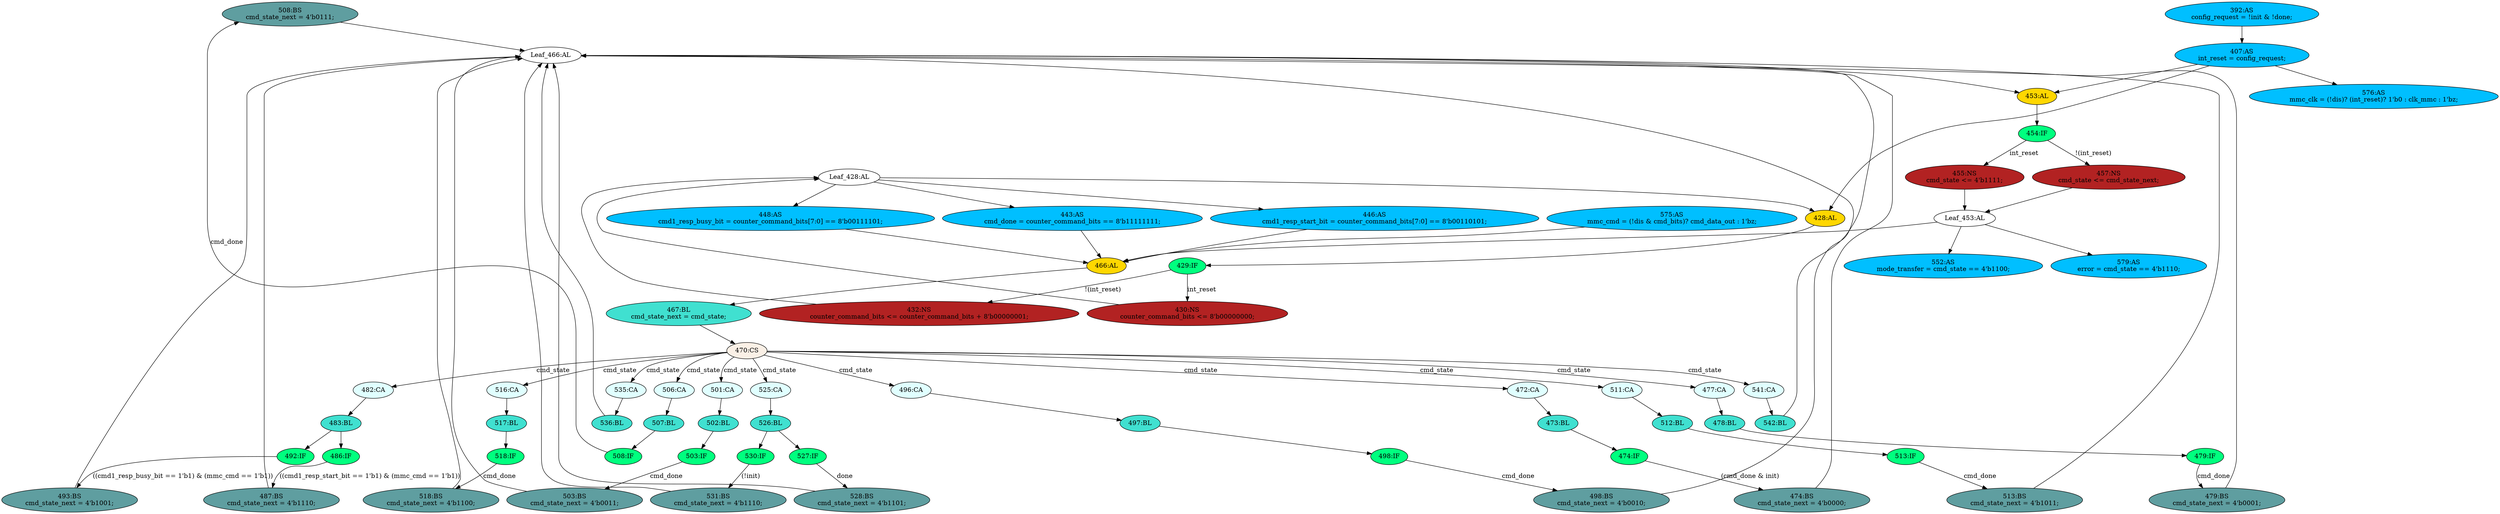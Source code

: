 strict digraph "compose( ,  )" {
	node [label="\N"];
	"508:BS"	 [ast="<pyverilog.vparser.ast.BlockingSubstitution object at 0x7fe515708f10>",
		fillcolor=cadetblue,
		label="508:BS
cmd_state_next = 4'b0111;",
		statements="[<pyverilog.vparser.ast.BlockingSubstitution object at 0x7fe515708f10>]",
		style=filled,
		typ=BlockingSubstitution];
	"Leaf_466:AL"	 [def_var="['cmd_state_next']",
		label="Leaf_466:AL"];
	"508:BS" -> "Leaf_466:AL"	 [cond="[]",
		lineno=None];
	"503:BS"	 [ast="<pyverilog.vparser.ast.BlockingSubstitution object at 0x7fe515708bd0>",
		fillcolor=cadetblue,
		label="503:BS
cmd_state_next = 4'b0011;",
		statements="[<pyverilog.vparser.ast.BlockingSubstitution object at 0x7fe515708bd0>]",
		style=filled,
		typ=BlockingSubstitution];
	"503:BS" -> "Leaf_466:AL"	 [cond="[]",
		lineno=None];
	"541:CA"	 [ast="<pyverilog.vparser.ast.Case object at 0x7fe5156f2cd0>",
		fillcolor=lightcyan,
		label="541:CA",
		statements="[]",
		style=filled,
		typ=Case];
	"542:BL"	 [ast="<pyverilog.vparser.ast.Block object at 0x7fe5156f2c50>",
		fillcolor=turquoise,
		label="542:BL",
		statements="[]",
		style=filled,
		typ=Block];
	"541:CA" -> "542:BL"	 [cond="[]",
		lineno=None];
	"518:IF"	 [ast="<pyverilog.vparser.ast.IfStatement object at 0x7fe5156f24d0>",
		fillcolor=springgreen,
		label="518:IF",
		statements="[]",
		style=filled,
		typ=IfStatement];
	"518:BS"	 [ast="<pyverilog.vparser.ast.BlockingSubstitution object at 0x7fe5156f25d0>",
		fillcolor=cadetblue,
		label="518:BS
cmd_state_next = 4'b1100;",
		statements="[<pyverilog.vparser.ast.BlockingSubstitution object at 0x7fe5156f25d0>]",
		style=filled,
		typ=BlockingSubstitution];
	"518:IF" -> "518:BS"	 [cond="['cmd_done']",
		label=cmd_done,
		lineno=518];
	"498:BS"	 [ast="<pyverilog.vparser.ast.BlockingSubstitution object at 0x7fe515708890>",
		fillcolor=cadetblue,
		label="498:BS
cmd_state_next = 4'b0010;",
		statements="[<pyverilog.vparser.ast.BlockingSubstitution object at 0x7fe515708890>]",
		style=filled,
		typ=BlockingSubstitution];
	"498:BS" -> "Leaf_466:AL"	 [cond="[]",
		lineno=None];
	"535:CA"	 [ast="<pyverilog.vparser.ast.Case object at 0x7fe5156f2b50>",
		fillcolor=lightcyan,
		label="535:CA",
		statements="[]",
		style=filled,
		typ=Case];
	"536:BL"	 [ast="<pyverilog.vparser.ast.Block object at 0x7fe5156f2650>",
		fillcolor=turquoise,
		label="536:BL",
		statements="[]",
		style=filled,
		typ=Block];
	"535:CA" -> "536:BL"	 [cond="[]",
		lineno=None];
	"508:IF"	 [ast="<pyverilog.vparser.ast.IfStatement object at 0x7fe515708e10>",
		fillcolor=springgreen,
		label="508:IF",
		statements="[]",
		style=filled,
		typ=IfStatement];
	"508:IF" -> "508:BS"	 [cond="['cmd_done']",
		label=cmd_done,
		lineno=508];
	"501:CA"	 [ast="<pyverilog.vparser.ast.Case object at 0x7fe515708990>",
		fillcolor=lightcyan,
		label="501:CA",
		statements="[]",
		style=filled,
		typ=Case];
	"502:BL"	 [ast="<pyverilog.vparser.ast.Block object at 0x7fe5157088d0>",
		fillcolor=turquoise,
		label="502:BL",
		statements="[]",
		style=filled,
		typ=Block];
	"501:CA" -> "502:BL"	 [cond="[]",
		lineno=None];
	"432:NS"	 [ast="<pyverilog.vparser.ast.NonblockingSubstitution object at 0x7fe5156c9dd0>",
		fillcolor=firebrick,
		label="432:NS
counter_command_bits <= counter_command_bits + 8'b00000001;",
		statements="[<pyverilog.vparser.ast.NonblockingSubstitution object at 0x7fe5156c9dd0>]",
		style=filled,
		typ=NonblockingSubstitution];
	"Leaf_428:AL"	 [def_var="['counter_command_bits']",
		label="Leaf_428:AL"];
	"432:NS" -> "Leaf_428:AL"	 [cond="[]",
		lineno=None];
	"576:AS"	 [ast="<pyverilog.vparser.ast.Assign object at 0x7fe5157079d0>",
		def_var="['mmc_clk']",
		fillcolor=deepskyblue,
		label="576:AS
mmc_clk = (!dis)? (int_reset)? 1'b0 : clk_mmc : 1'bz;",
		statements="[]",
		style=filled,
		typ=Assign,
		use_var="['dis', 'int_reset', 'clk_mmc']"];
	"479:BS"	 [ast="<pyverilog.vparser.ast.BlockingSubstitution object at 0x7fe5156e8cd0>",
		fillcolor=cadetblue,
		label="479:BS
cmd_state_next = 4'b0001;",
		statements="[<pyverilog.vparser.ast.BlockingSubstitution object at 0x7fe5156e8cd0>]",
		style=filled,
		typ=BlockingSubstitution];
	"479:BS" -> "Leaf_466:AL"	 [cond="[]",
		lineno=None];
	"474:BS"	 [ast="<pyverilog.vparser.ast.BlockingSubstitution object at 0x7fe5156e8950>",
		fillcolor=cadetblue,
		label="474:BS
cmd_state_next = 4'b0000;",
		statements="[<pyverilog.vparser.ast.BlockingSubstitution object at 0x7fe5156e8950>]",
		style=filled,
		typ=BlockingSubstitution];
	"474:BS" -> "Leaf_466:AL"	 [cond="[]",
		lineno=None];
	"503:IF"	 [ast="<pyverilog.vparser.ast.IfStatement object at 0x7fe515708ad0>",
		fillcolor=springgreen,
		label="503:IF",
		statements="[]",
		style=filled,
		typ=IfStatement];
	"503:IF" -> "503:BS"	 [cond="['cmd_done']",
		label=cmd_done,
		lineno=503];
	"506:CA"	 [ast="<pyverilog.vparser.ast.Case object at 0x7fe515708cd0>",
		fillcolor=lightcyan,
		label="506:CA",
		statements="[]",
		style=filled,
		typ=Case];
	"507:BL"	 [ast="<pyverilog.vparser.ast.Block object at 0x7fe515708c10>",
		fillcolor=turquoise,
		label="507:BL",
		statements="[]",
		style=filled,
		typ=Block];
	"506:CA" -> "507:BL"	 [cond="[]",
		lineno=None];
	"482:CA"	 [ast="<pyverilog.vparser.ast.Case object at 0x7fe5156e8d10>",
		fillcolor=lightcyan,
		label="482:CA",
		statements="[]",
		style=filled,
		typ=Case];
	"483:BL"	 [ast="<pyverilog.vparser.ast.Block object at 0x7fe515708250>",
		fillcolor=turquoise,
		label="483:BL",
		statements="[]",
		style=filled,
		typ=Block];
	"482:CA" -> "483:BL"	 [cond="[]",
		lineno=None];
	"479:IF"	 [ast="<pyverilog.vparser.ast.IfStatement object at 0x7fe5156e8bd0>",
		fillcolor=springgreen,
		label="479:IF",
		statements="[]",
		style=filled,
		typ=IfStatement];
	"479:IF" -> "479:BS"	 [cond="['cmd_done']",
		label=cmd_done,
		lineno=479];
	"474:IF"	 [ast="<pyverilog.vparser.ast.IfStatement object at 0x7fe5156e8850>",
		fillcolor=springgreen,
		label="474:IF",
		statements="[]",
		style=filled,
		typ=IfStatement];
	"474:IF" -> "474:BS"	 [cond="['cmd_done', 'init']",
		label="(cmd_done & init)",
		lineno=474];
	"496:CA"	 [ast="<pyverilog.vparser.ast.Case object at 0x7fe515708590>",
		fillcolor=lightcyan,
		label="496:CA",
		statements="[]",
		style=filled,
		typ=Case];
	"497:BL"	 [ast="<pyverilog.vparser.ast.Block object at 0x7fe5157080d0>",
		fillcolor=turquoise,
		label="497:BL",
		statements="[]",
		style=filled,
		typ=Block];
	"496:CA" -> "497:BL"	 [cond="[]",
		lineno=None];
	"516:CA"	 [ast="<pyverilog.vparser.ast.Case object at 0x7fe5156f2390>",
		fillcolor=lightcyan,
		label="516:CA",
		statements="[]",
		style=filled,
		typ=Case];
	"517:BL"	 [ast="<pyverilog.vparser.ast.Block object at 0x7fe5156f22d0>",
		fillcolor=turquoise,
		label="517:BL",
		statements="[]",
		style=filled,
		typ=Block];
	"516:CA" -> "517:BL"	 [cond="[]",
		lineno=None];
	"542:BL" -> "Leaf_466:AL"	 [cond="[]",
		lineno=None];
	"513:IF"	 [ast="<pyverilog.vparser.ast.IfStatement object at 0x7fe5156f2190>",
		fillcolor=springgreen,
		label="513:IF",
		statements="[]",
		style=filled,
		typ=IfStatement];
	"513:BS"	 [ast="<pyverilog.vparser.ast.BlockingSubstitution object at 0x7fe5156f2290>",
		fillcolor=cadetblue,
		label="513:BS
cmd_state_next = 4'b1011;",
		statements="[<pyverilog.vparser.ast.BlockingSubstitution object at 0x7fe5156f2290>]",
		style=filled,
		typ=BlockingSubstitution];
	"513:IF" -> "513:BS"	 [cond="['cmd_done']",
		label=cmd_done,
		lineno=513];
	"448:AS"	 [ast="<pyverilog.vparser.ast.Assign object at 0x7fe5156e7990>",
		def_var="['cmd1_resp_busy_bit']",
		fillcolor=deepskyblue,
		label="448:AS
cmd1_resp_busy_bit = counter_command_bits[7:0] == 8'b00111101;",
		statements="[]",
		style=filled,
		typ=Assign,
		use_var="['counter_command_bits']"];
	"466:AL"	 [ast="<pyverilog.vparser.ast.Always object at 0x7fe5156e83d0>",
		clk_sens=False,
		fillcolor=gold,
		label="466:AL",
		sens="['cmd_state', 'done', 'cmd_done', 'init', 'mmc_cmd', 'cmd1_resp_start_bit', 'cmd1_resp_busy_bit']",
		statements="[]",
		style=filled,
		typ=Always,
		use_var="['cmd_done', 'cmd1_resp_busy_bit', 'cmd_state', 'init', 'cmd1_resp_start_bit', 'mmc_cmd', 'done']"];
	"448:AS" -> "466:AL";
	"478:BL"	 [ast="<pyverilog.vparser.ast.Block object at 0x7fe5156e8a10>",
		fillcolor=turquoise,
		label="478:BL",
		statements="[]",
		style=filled,
		typ=Block];
	"478:BL" -> "479:IF"	 [cond="[]",
		lineno=None];
	"443:AS"	 [ast="<pyverilog.vparser.ast.Assign object at 0x7fe5156e7390>",
		def_var="['cmd_done']",
		fillcolor=deepskyblue,
		label="443:AS
cmd_done = counter_command_bits == 8'b11111111;",
		statements="[]",
		style=filled,
		typ=Assign,
		use_var="['counter_command_bits']"];
	"443:AS" -> "466:AL";
	"467:BL"	 [ast="<pyverilog.vparser.ast.Block object at 0x7fe5156e8510>",
		fillcolor=turquoise,
		label="467:BL
cmd_state_next = cmd_state;",
		statements="[<pyverilog.vparser.ast.BlockingSubstitution object at 0x7fe5156e8490>]",
		style=filled,
		typ=Block];
	"470:CS"	 [ast="<pyverilog.vparser.ast.CaseStatement object at 0x7fe5156f2750>",
		fillcolor=linen,
		label="470:CS",
		statements="[]",
		style=filled,
		typ=CaseStatement];
	"467:BL" -> "470:CS"	 [cond="[]",
		lineno=None];
	"492:IF"	 [ast="<pyverilog.vparser.ast.IfStatement object at 0x7fe515708490>",
		fillcolor=springgreen,
		label="492:IF",
		statements="[]",
		style=filled,
		typ=IfStatement];
	"483:BL" -> "492:IF"	 [cond="[]",
		lineno=None];
	"486:IF"	 [ast="<pyverilog.vparser.ast.IfStatement object at 0x7fe515708090>",
		fillcolor=springgreen,
		label="486:IF",
		statements="[]",
		style=filled,
		typ=IfStatement];
	"483:BL" -> "486:IF"	 [cond="[]",
		lineno=None];
	"470:CS" -> "541:CA"	 [cond="['cmd_state']",
		label=cmd_state,
		lineno=470];
	"470:CS" -> "535:CA"	 [cond="['cmd_state']",
		label=cmd_state,
		lineno=470];
	"470:CS" -> "501:CA"	 [cond="['cmd_state']",
		label=cmd_state,
		lineno=470];
	"470:CS" -> "506:CA"	 [cond="['cmd_state']",
		label=cmd_state,
		lineno=470];
	"470:CS" -> "482:CA"	 [cond="['cmd_state']",
		label=cmd_state,
		lineno=470];
	"470:CS" -> "496:CA"	 [cond="['cmd_state']",
		label=cmd_state,
		lineno=470];
	"470:CS" -> "516:CA"	 [cond="['cmd_state']",
		label=cmd_state,
		lineno=470];
	"525:CA"	 [ast="<pyverilog.vparser.ast.Case object at 0x7fe5156f2690>",
		fillcolor=lightcyan,
		label="525:CA",
		statements="[]",
		style=filled,
		typ=Case];
	"470:CS" -> "525:CA"	 [cond="['cmd_state']",
		label=cmd_state,
		lineno=470];
	"472:CA"	 [ast="<pyverilog.vparser.ast.Case object at 0x7fe5156e8650>",
		fillcolor=lightcyan,
		label="472:CA",
		statements="[]",
		style=filled,
		typ=Case];
	"470:CS" -> "472:CA"	 [cond="['cmd_state']",
		label=cmd_state,
		lineno=470];
	"511:CA"	 [ast="<pyverilog.vparser.ast.Case object at 0x7fe5156f2050>",
		fillcolor=lightcyan,
		label="511:CA",
		statements="[]",
		style=filled,
		typ=Case];
	"470:CS" -> "511:CA"	 [cond="['cmd_state']",
		label=cmd_state,
		lineno=470];
	"477:CA"	 [ast="<pyverilog.vparser.ast.Case object at 0x7fe5156e8a50>",
		fillcolor=lightcyan,
		label="477:CA",
		statements="[]",
		style=filled,
		typ=Case];
	"470:CS" -> "477:CA"	 [cond="['cmd_state']",
		label=cmd_state,
		lineno=470];
	"466:AL" -> "467:BL"	 [cond="[]",
		lineno=None];
	"518:BS" -> "Leaf_466:AL"	 [cond="[]",
		lineno=None];
	"493:BS"	 [ast="<pyverilog.vparser.ast.BlockingSubstitution object at 0x7fe5157085d0>",
		fillcolor=cadetblue,
		label="493:BS
cmd_state_next = 4'b1001;",
		statements="[<pyverilog.vparser.ast.BlockingSubstitution object at 0x7fe5157085d0>]",
		style=filled,
		typ=BlockingSubstitution];
	"493:BS" -> "Leaf_466:AL"	 [cond="[]",
		lineno=None];
	"517:BL" -> "518:IF"	 [cond="[]",
		lineno=None];
	"526:BL"	 [ast="<pyverilog.vparser.ast.Block object at 0x7fe5156f2990>",
		fillcolor=turquoise,
		label="526:BL",
		statements="[]",
		style=filled,
		typ=Block];
	"525:CA" -> "526:BL"	 [cond="[]",
		lineno=None];
	"Leaf_428:AL" -> "448:AS";
	"Leaf_428:AL" -> "443:AS";
	"446:AS"	 [ast="<pyverilog.vparser.ast.Assign object at 0x7fe5156e7690>",
		def_var="['cmd1_resp_start_bit']",
		fillcolor=deepskyblue,
		label="446:AS
cmd1_resp_start_bit = counter_command_bits[7:0] == 8'b00110101;",
		statements="[]",
		style=filled,
		typ=Assign,
		use_var="['counter_command_bits']"];
	"Leaf_428:AL" -> "446:AS";
	"428:AL"	 [ast="<pyverilog.vparser.ast.Always object at 0x7fe5156c99d0>",
		clk_sens=False,
		fillcolor=gold,
		label="428:AL",
		sens="['clk_mmc', 'int_reset']",
		statements="[]",
		style=filled,
		typ=Always,
		use_var="['counter_command_bits', 'int_reset']"];
	"Leaf_428:AL" -> "428:AL";
	"453:AL"	 [ast="<pyverilog.vparser.ast.Always object at 0x7fe5156e7bd0>",
		clk_sens=False,
		fillcolor=gold,
		label="453:AL",
		sens="['clk_mmc', 'int_reset']",
		statements="[]",
		style=filled,
		typ=Always,
		use_var="['cmd_state_next', 'int_reset']"];
	"454:IF"	 [ast="<pyverilog.vparser.ast.IfStatement object at 0x7fe5156e7cd0>",
		fillcolor=springgreen,
		label="454:IF",
		statements="[]",
		style=filled,
		typ=IfStatement];
	"453:AL" -> "454:IF"	 [cond="[]",
		lineno=None];
	"502:BL" -> "503:IF"	 [cond="[]",
		lineno=None];
	"429:IF"	 [ast="<pyverilog.vparser.ast.IfStatement object at 0x7fe5156c9c10>",
		fillcolor=springgreen,
		label="429:IF",
		statements="[]",
		style=filled,
		typ=IfStatement];
	"429:IF" -> "432:NS"	 [cond="['int_reset']",
		label="!(int_reset)",
		lineno=429];
	"430:NS"	 [ast="<pyverilog.vparser.ast.NonblockingSubstitution object at 0x7fe5156c9b50>",
		fillcolor=firebrick,
		label="430:NS
counter_command_bits <= 8'b00000000;",
		statements="[<pyverilog.vparser.ast.NonblockingSubstitution object at 0x7fe5156c9b50>]",
		style=filled,
		typ=NonblockingSubstitution];
	"429:IF" -> "430:NS"	 [cond="['int_reset']",
		label=int_reset,
		lineno=429];
	"446:AS" -> "466:AL";
	"487:BS"	 [ast="<pyverilog.vparser.ast.BlockingSubstitution object at 0x7fe5157081d0>",
		fillcolor=cadetblue,
		label="487:BS
cmd_state_next = 4'b1110;",
		statements="[<pyverilog.vparser.ast.BlockingSubstitution object at 0x7fe5157081d0>]",
		style=filled,
		typ=BlockingSubstitution];
	"487:BS" -> "Leaf_466:AL"	 [cond="[]",
		lineno=None];
	"455:NS"	 [ast="<pyverilog.vparser.ast.NonblockingSubstitution object at 0x7fe5156e7d10>",
		fillcolor=firebrick,
		label="455:NS
cmd_state <= 4'b1111;",
		statements="[<pyverilog.vparser.ast.NonblockingSubstitution object at 0x7fe5156e7d10>]",
		style=filled,
		typ=NonblockingSubstitution];
	"Leaf_453:AL"	 [def_var="['cmd_state']",
		label="Leaf_453:AL"];
	"455:NS" -> "Leaf_453:AL"	 [cond="[]",
		lineno=None];
	"Leaf_453:AL" -> "466:AL";
	"552:AS"	 [ast="<pyverilog.vparser.ast.Assign object at 0x7fe5156f2e90>",
		def_var="['mode_transfer']",
		fillcolor=deepskyblue,
		label="552:AS
mode_transfer = cmd_state == 4'b1100;",
		statements="[]",
		style=filled,
		typ=Assign,
		use_var="['cmd_state']"];
	"Leaf_453:AL" -> "552:AS";
	"579:AS"	 [ast="<pyverilog.vparser.ast.Assign object at 0x7fe515707b10>",
		def_var="['error']",
		fillcolor=deepskyblue,
		label="579:AS
error = cmd_state == 4'b1110;",
		statements="[]",
		style=filled,
		typ=Assign,
		use_var="['cmd_state']"];
	"Leaf_453:AL" -> "579:AS";
	"392:AS"	 [ast="<pyverilog.vparser.ast.Assign object at 0x7fe515b19e50>",
		def_var="['config_request']",
		fillcolor=deepskyblue,
		label="392:AS
config_request = !init & !done;",
		statements="[]",
		style=filled,
		typ=Assign,
		use_var="['init', 'done']"];
	"407:AS"	 [ast="<pyverilog.vparser.ast.Assign object at 0x7fe5156c9190>",
		def_var="['int_reset']",
		fillcolor=deepskyblue,
		label="407:AS
int_reset = config_request;",
		statements="[]",
		style=filled,
		typ=Assign,
		use_var="['config_request']"];
	"392:AS" -> "407:AS";
	"428:AL" -> "429:IF"	 [cond="[]",
		lineno=None];
	"Leaf_466:AL" -> "453:AL";
	"512:BL"	 [ast="<pyverilog.vparser.ast.Block object at 0x7fe515708f50>",
		fillcolor=turquoise,
		label="512:BL",
		statements="[]",
		style=filled,
		typ=Block];
	"512:BL" -> "513:IF"	 [cond="[]",
		lineno=None];
	"536:BL" -> "Leaf_466:AL"	 [cond="[]",
		lineno=None];
	"454:IF" -> "455:NS"	 [cond="['int_reset']",
		label=int_reset,
		lineno=454];
	"457:NS"	 [ast="<pyverilog.vparser.ast.NonblockingSubstitution object at 0x7fe5156e7ed0>",
		fillcolor=firebrick,
		label="457:NS
cmd_state <= cmd_state_next;",
		statements="[<pyverilog.vparser.ast.NonblockingSubstitution object at 0x7fe5156e7ed0>]",
		style=filled,
		typ=NonblockingSubstitution];
	"454:IF" -> "457:NS"	 [cond="['int_reset']",
		label="!(int_reset)",
		lineno=454];
	"473:BL"	 [ast="<pyverilog.vparser.ast.Block object at 0x7fe5156e8610>",
		fillcolor=turquoise,
		label="473:BL",
		statements="[]",
		style=filled,
		typ=Block];
	"472:CA" -> "473:BL"	 [cond="[]",
		lineno=None];
	"513:BS" -> "Leaf_466:AL"	 [cond="[]",
		lineno=None];
	"528:BS"	 [ast="<pyverilog.vparser.ast.BlockingSubstitution object at 0x7fe5156f2910>",
		fillcolor=cadetblue,
		label="528:BS
cmd_state_next = 4'b1101;",
		statements="[<pyverilog.vparser.ast.BlockingSubstitution object at 0x7fe5156f2910>]",
		style=filled,
		typ=BlockingSubstitution];
	"528:BS" -> "Leaf_466:AL"	 [cond="[]",
		lineno=None];
	"575:AS"	 [ast="<pyverilog.vparser.ast.Assign object at 0x7fe515707650>",
		def_var="['mmc_cmd']",
		fillcolor=deepskyblue,
		label="575:AS
mmc_cmd = (!dis & cmd_bits)? cmd_data_out : 1'bz;",
		statements="[]",
		style=filled,
		typ=Assign,
		use_var="['dis', 'cmd_bits', 'cmd_data_out']"];
	"575:AS" -> "466:AL";
	"527:IF"	 [ast="<pyverilog.vparser.ast.IfStatement object at 0x7fe5156f2810>",
		fillcolor=springgreen,
		label="527:IF",
		statements="[]",
		style=filled,
		typ=IfStatement];
	"526:BL" -> "527:IF"	 [cond="[]",
		lineno=None];
	"530:IF"	 [ast="<pyverilog.vparser.ast.IfStatement object at 0x7fe5156f2a90>",
		fillcolor=springgreen,
		label="530:IF",
		statements="[]",
		style=filled,
		typ=IfStatement];
	"526:BL" -> "530:IF"	 [cond="[]",
		lineno=None];
	"527:IF" -> "528:BS"	 [cond="['done']",
		label=done,
		lineno=527];
	"407:AS" -> "576:AS";
	"407:AS" -> "453:AL";
	"407:AS" -> "428:AL";
	"507:BL" -> "508:IF"	 [cond="[]",
		lineno=None];
	"511:CA" -> "512:BL"	 [cond="[]",
		lineno=None];
	"531:BS"	 [ast="<pyverilog.vparser.ast.BlockingSubstitution object at 0x7fe5156f2b90>",
		fillcolor=cadetblue,
		label="531:BS
cmd_state_next = 4'b1110;",
		statements="[<pyverilog.vparser.ast.BlockingSubstitution object at 0x7fe5156f2b90>]",
		style=filled,
		typ=BlockingSubstitution];
	"531:BS" -> "Leaf_466:AL"	 [cond="[]",
		lineno=None];
	"473:BL" -> "474:IF"	 [cond="[]",
		lineno=None];
	"498:IF"	 [ast="<pyverilog.vparser.ast.IfStatement object at 0x7fe515708790>",
		fillcolor=springgreen,
		label="498:IF",
		statements="[]",
		style=filled,
		typ=IfStatement];
	"498:IF" -> "498:BS"	 [cond="['cmd_done']",
		label=cmd_done,
		lineno=498];
	"477:CA" -> "478:BL"	 [cond="[]",
		lineno=None];
	"457:NS" -> "Leaf_453:AL"	 [cond="[]",
		lineno=None];
	"492:IF" -> "493:BS"	 [cond="['cmd1_resp_busy_bit', 'mmc_cmd']",
		label="((cmd1_resp_busy_bit == 1'b1) & (mmc_cmd == 1'b1))",
		lineno=492];
	"430:NS" -> "Leaf_428:AL"	 [cond="[]",
		lineno=None];
	"530:IF" -> "531:BS"	 [cond="['init']",
		label="(!init)",
		lineno=530];
	"497:BL" -> "498:IF"	 [cond="[]",
		lineno=None];
	"486:IF" -> "487:BS"	 [cond="['cmd1_resp_start_bit', 'mmc_cmd']",
		label="((cmd1_resp_start_bit == 1'b1) & (mmc_cmd == 1'b1))",
		lineno=486];
}
